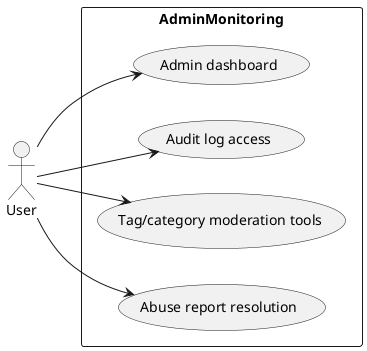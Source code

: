 @startuml
left to right direction
actor User
rectangle AdminMonitoring {
  ( Admin dashboard )
  User --> ( Admin dashboard )
  ( Audit log access )
  User --> ( Audit log access )
  ( Tag/category moderation tools )
  User --> ( Tag/category moderation tools )
  ( Abuse report resolution )
  User --> ( Abuse report resolution )
}
@enduml
